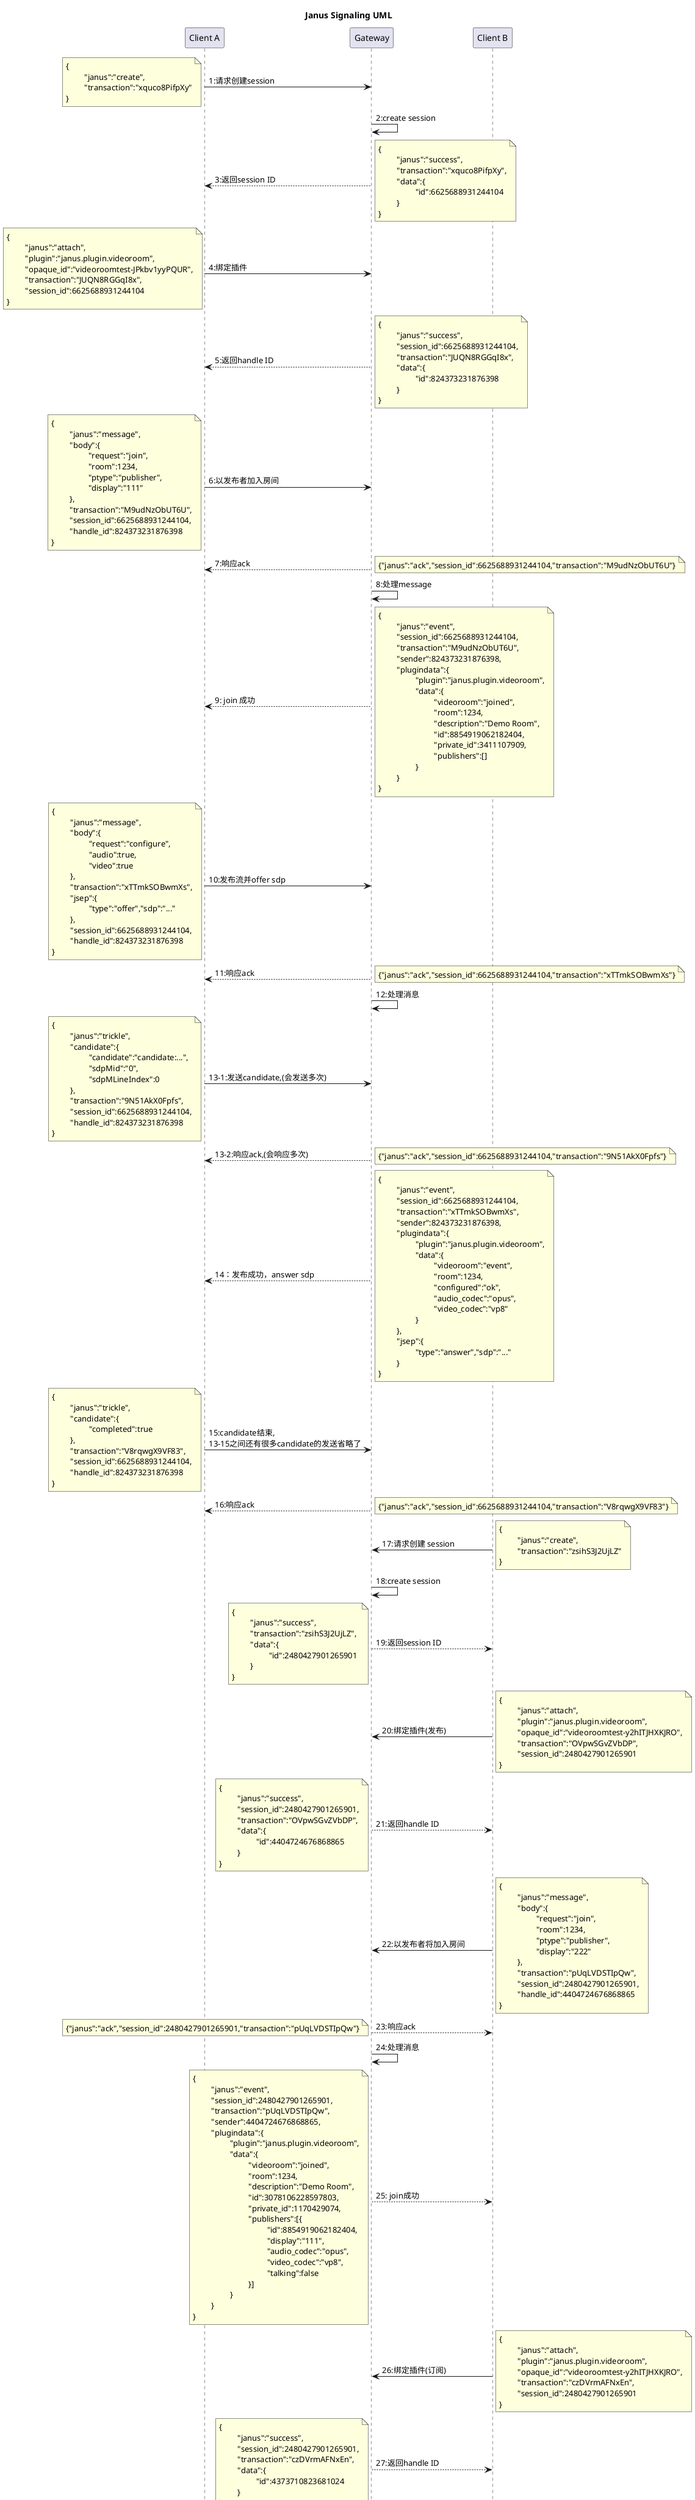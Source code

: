 @startuml

title Janus Signaling UML
participant "Client A" as PA order 1
participant Gateway order 2
participant "Client B" as PB order 3

'定义n为换行
!$n = "\r\n"
'定义tab为九个空格
!$tab = "         "
'定义ntb为换行+九个空格，用于格式化json
!$ntb = "\n         "
'定义nttb为换行+18个空格，用于格式化json
!$nttb = "\n                  "
'定义ntttb为换行+27个空格，用于格式化json
!$ntttb = "\n                           "
'定义nttttb为换行+36个空格，用于格式化json
!$nttttb = "\n                                    "

'PA 加入房间流程，这时房间还没有人,PA只需发布流
PA -> Gateway : 1:请求创建session
note left : {$ntb"janus":"create",$ntb"transaction":"xquco8PifpXy"$n} 
Gateway -> Gateway : 2:create session
Gateway --> PA : 3:返回session ID
note right : {$ntb"janus":"success",$ntb"transaction":"xquco8PifpXy",$ntb"data":{$nttb"id":6625688931244104 $ntb}$n}

PA -> Gateway : 4:绑定插件
note left : {$ntb"janus":"attach",$ntb"plugin":"janus.plugin.videoroom",$ntb"opaque_id":"videoroomtest-JPkbv1yyPQUR",$ntb"transaction":"JUQN8RGGqI8x",$ntb"session_id":6625688931244104 $n}
Gateway --> PA : 5:返回handle ID
note right : {$ntb"janus":"success",$ntb"session_id":6625688931244104,$ntb"transaction":"JUQN8RGGqI8x",$ntb"data":{$nttb"id":824373231876398 $ntb}$n}

PA -> Gateway : 6:以发布者加入房间
note left : {$ntb"janus":"message",$ntb"body":{$nttb"request":"join",$nttb"room":1234,$nttb"ptype":"publisher",$nttb"display":"111"$ntb},$ntb"transaction":"M9udNzObUT6U",$ntb"session_id":6625688931244104,$ntb"handle_id":824373231876398 $n}
Gateway --> PA : 7:响应ack
note right : {"janus":"ack","session_id":6625688931244104,"transaction":"M9udNzObUT6U"}
Gateway -> Gateway : 8:处理message
Gateway --> PA : 9: join 成功
note right : {$ntb"janus":"event",$ntb"session_id":6625688931244104,$ntb"transaction":"M9udNzObUT6U",$ntb"sender":824373231876398,$ntb"plugindata":{$nttb"plugin":"janus.plugin.videoroom",$nttb"data":{$ntttb"videoroom":"joined",$ntttb"room":1234,$ntttb"description":"Demo Room",$ntttb"id":8854919062182404,$ntttb"private_id":3411107909,$ntttb"publishers":[]$nttb}$ntb}$n}

PA -> Gateway : 10:发布流并offer sdp
note left : {$ntb"janus":"message",$ntb"body":{$nttb"request":"configure",$nttb"audio":true,$nttb"video":true $ntb},$ntb"transaction":"xTTmkSOBwmXs",$ntb"jsep":{$nttb"type":"offer","sdp":"..."$ntb},$ntb"session_id":6625688931244104,$ntb"handle_id":824373231876398 $n}
Gateway --> PA : 11:响应ack
note right : {"janus":"ack","session_id":6625688931244104,"transaction":"xTTmkSOBwmXs"}
Gateway -> Gateway : 12:处理消息
PA -> Gateway : 13-1:发送candidate,(会发送多次)
note left : {$ntb"janus":"trickle",$ntb"candidate":{$nttb"candidate":"candidate:...",$nttb"sdpMid":"0",$nttb"sdpMLineIndex":0 $ntb},$ntb"transaction":"9N51AkX0Fpfs",$ntb"session_id":6625688931244104,$ntb"handle_id":824373231876398 $n}
Gateway --> PA : 13-2:响应ack,(会响应多次)
note right : {"janus":"ack","session_id":6625688931244104,"transaction":"9N51AkX0Fpfs"}
Gateway --> PA : 14：发布成功，answer sdp
note right : {$ntb"janus":"event",$ntb"session_id":6625688931244104,$ntb"transaction":"xTTmkSOBwmXs",$ntb"sender":824373231876398,$ntb"plugindata":{$nttb"plugin":"janus.plugin.videoroom",$nttb"data":{$ntttb"videoroom":"event",$ntttb"room":1234,$ntttb"configured":"ok",$ntttb"audio_codec":"opus",$ntttb"video_codec":"vp8"$nttb}$ntb},$ntb"jsep":{$nttb"type":"answer","sdp":"..."$ntb}$n}
PA -> Gateway : 15:candidate结束,\n13-15之间还有很多candidate的发送省略了
note left : {$ntb"janus":"trickle",$ntb"candidate":{$nttb"completed":true $ntb},$ntb"transaction":"V8rqwgX9VF83",$ntb"session_id":6625688931244104,$ntb"handle_id":824373231876398 $n}
Gateway --> PA : 16:响应ack
note right : {"janus":"ack","session_id":6625688931244104,"transaction":"V8rqwgX9VF83"}

'PB 加入房间流程，这时PA已经在房间里,PB既需要发布流又需要订阅流
PB -> Gateway : 17:请求创建 session
note right : {$ntb"janus":"create",$ntb"transaction":"zsihS3J2UjLZ"$n}
Gateway -> Gateway : 18:create session
Gateway --> PB : 19:返回session ID
note left : {$ntb"janus":"success",$ntb"transaction":"zsihS3J2UjLZ",$ntb"data":{$nttb"id":2480427901265901 $ntb}$n}

PB -> Gateway : 20:绑定插件(发布)
note right : {$ntb"janus":"attach",$ntb"plugin":"janus.plugin.videoroom",$ntb"opaque_id":"videoroomtest-y2hITJHXKJRO",$ntb"transaction":"OVpwSGvZVbDP",$ntb"session_id":2480427901265901 $n}
Gateway --> PB : 21:返回handle ID
note left : {$ntb"janus":"success",$ntb"session_id":2480427901265901,$ntb"transaction":"OVpwSGvZVbDP",$ntb"data":{$nttb"id":4404724676868865 $ntb}$n}

PB -> Gateway : 22:以发布者将加入房间
note right : {$ntb"janus":"message",$ntb"body":{$nttb"request":"join",$nttb"room":1234,$nttb"ptype":"publisher",$nttb"display":"222"$ntb},$ntb"transaction":"pUqLVDSTIpQw",$ntb"session_id":2480427901265901,$ntb"handle_id":4404724676868865 $n}
Gateway --> PB : 23:响应ack
note left : {"janus":"ack","session_id":2480427901265901,"transaction":"pUqLVDSTIpQw"}
Gateway -> Gateway : 24:处理消息
Gateway --> PB : 25: join成功
note left : {$ntb"janus":"event",$ntb"session_id":2480427901265901,$ntb"transaction":"pUqLVDSTIpQw",$ntb"sender":4404724676868865,$ntb"plugindata":{$nttb"plugin":"janus.plugin.videoroom",$nttb"data":{$ntttb"videoroom":"joined",$ntttb"room":1234,$ntttb"description":"Demo Room",$ntttb"id":3078106228597803,$ntttb"private_id":1170429074,$ntttb"publishers":[{$nttttb"id":8854919062182404,$nttttb"display":"111",$nttttb"audio_codec":"opus",$nttttb"video_codec":"vp8",$nttttb"talking":false $ntttb}]$nttb}$ntb}$n}

PB -> Gateway : 26:绑定插件(订阅)
note right : {$ntb"janus":"attach",$ntb"plugin":"janus.plugin.videoroom",$ntb"opaque_id":"videoroomtest-y2hITJHXKJRO",$ntb"transaction":"czDVrmAFNxEn",$ntb"session_id":2480427901265901 $n}
Gateway --> PB : 27:返回handle ID
note left : {$ntb"janus":"success",$ntb"session_id":2480427901265901,$ntb"transaction":"czDVrmAFNxEn",$ntb"data":{$nttb"id":4373710823681024 $ntb}$n}

PB -> Gateway : 28:以订阅者加入房间
note right : {$ntb"janus":"message",$ntb"body":{$nttb"request":"join",$nttb"room":1234,$nttb"ptype":"subscriber",$nttb"feed":8854919062182404,$nttb"private_id":1170429074 $ntb},$ntb"transaction":"g2LA3wcreBG0",$ntb"session_id":2480427901265901,$ntb"handle_id":4373710823681024 $n}
Gateway --> PB : 29:响应ack
note left : {"janus":"ack","session_id":2480427901265901,"transaction":"g2LA3wcreBG0"}
Gateway -> Gateway : 30:处理message

PB -> Gateway : 31:发布流并offer sdp
note right : {$ntb"janus":"message",$ntb"body":{$nttb"request":"configure",$nttb"audio":true,$nttb"video":true $ntb},$ntb"transaction":"MmHbTRZA9Jl4",$ntb"jsep":{$nttb"type":"offer","sdp":"..."$ntb},$ntb"session_id ":2480427901265901,$ntb"handle_id ":4404724676868865 $n}
PB -> Gateway : 32:发布者发送candidate
note right : {$ntb"janus":"trickle",$ntb"candidate":{$nttb"candidate":"candidate:...",$nttb"sdpMid":"0",$nttb"sdpMLineIndex":0 $ntb},$ntb"transaction":"265QGtchXJjY",$ntb"session_id":2480427901265901,$ntb"handle_id":4404724676868865 $n}
Gateway --> PB : 33:响应ack(candidate)
note left : {"janus":"ack","session_id":2480427901265901,"transaction":"265QGtchXJjY"}
Gateway --> PB : 34:响应ack(offer)
note left : {"janus":"ack","session_id":2480427901265901,"transaction":"MmHbTRZA9Jl4"} 

Gateway --> PB : 35:订阅者join成功，offer sdp
note left : {$ntb"janus":"event",$ntb"session_id":2480427901265901,$ntb"transaction":"g2LA3wcreBG0",$ntb"sender":4373710823681024,$ntb"plugindata":{$nttb"plugin":"janus.plugin.videoroom",$nttb"data":{$ntttb"videoroom":"attached",$ntttb"room":1234,$ntttb"id":8854919062182404,$ntttb"display":"111"$nttb}$ntb},$ntb"jsep":{$nttb"type":"offer","sdp":"..."$ntb}$n}
Gateway --> PB : 36:发布成功，answer sdp
note left : {$ntb"janus":"event",$ntb"session_id":2480427901265901,$ntb"transaction":"MmHbTRZA9Jl4",$ntb"sender":4404724676868865,$ntb"plugindata":{$nttb"plugin":"janus.plugin.videoroom",$nttb"data":{$ntttb"videoroom":"event",$ntttb"room":1234,$ntttb"configured":"ok",$ntttb"audio_codec":"opus",$ntttb"video_codec":"vp8"$nttb}$ntb},$ntb"jsep":{$nttb"type":"answer","sdp":"..."$ntb}$n}

PB -> Gateway : 37:开始订阅,answer sdp
note right : {$ntb"janus":"message",$ntb"body":{$nttb"request":"start",$nttb"room":1234 $ntb},$ntb"transaction":"XI7lktMmu3ni",$ntb"jsep":{$nttb"type":"answer","sdp":"..."$ntb},$ntb"session_id":2480427901265901,$ntb"handle_id":4373710823681024 $n}
Gateway --> PB : 38:响应ack
note left : {"janus":"ack","session_id":2480427901265901,"transaction":"XI7lktMmu3ni"}
Gateway --> PB : 39:订阅成功
note left : {$ntb"janus":"event",$ntb"session_id":2480427901265901,$ntb"transaction":"XI7lktMmu3ni",$ntb"sender":4373710823681024,$ntb"plugindata":{$nttb"plugin":"janus.plugin.videoroom",$nttb"data":{$ntttb"videoroom":"event",$ntttb"room":1234,$ntttb"started":"ok"$nttb}$ntb}$n}
PB -> Gateway : 40:订阅者发送candidate
note right : {$ntb"janus":"trickle",$ntb"candidate":{$nttb"candidate":"candidate:...",$nttb"sdpMid":"audio",$nttb"sdpMLineIndex":0 $ntb},$ntb"transaction":"qEHTwRt5uhzG",$ntb"session_id":2480427901265901,$ntb"handle_id":4373710823681024 $n}
Gateway --> PB : 41:响应ack
note left : {"janus":"ack","session_id":2480427901265901,"transaction":"qEHTwRt5uhzG"}

PB -> Gateway : 42:发布者candidate 结束
note right : {$ntb"janus":"trickle",$ntb"candidate":{$nttb"completed":true $ntb},$ntb"transaction":"T9e22m0sDTJF",$ntb"session_id":2480427901265901,$ntb"handle_id":4404724676868865 $n}
Gateway --> PB : 43:响应ack
note left : {"janus":"ack","session_id":2480427901265901,"transaction":"T9e22m0sDTJF"}
PB -> Gateway : 44:订阅者candidate 结束
note right : {$ntb"janus":"trickle",$ntb"candidate":{$nttb"completed":true $ntb},$ntb"transaction":"GWSHHEGqDLof",$ntb"session_id":2480427901265901,$ntb"handle_id":4373710823681024 $n}
Gateway --> PB : 45:响应ack
note left : {"janus":"ack","session_id":2480427901265901,"transaction":"GWSHHEGqDLof"}

'PB发布流后PA端开始订阅
Gateway -> PA : 46:广播通知PA有人发布流
note right : {$ntb"janus":"event",$ntb"session_id":6625688931244104,$ntb"sender":824373231876398,$ntb"plugindata":{$nttb"plugin":"janus.plugin.videoroom",$nttb"data":{$ntttb"videoroom":"event",$ntttb"room":1234,$ntttb"publishers":[{$nttttb"id":3078106228597803,$nttttb"display":"222",$nttttb"audio_codec":"opus",$nttttb"video_codec":"vp8",$nttttb"talking":false $ntttb}]$nttb}$ntb}$n}
PA -> Gateway : 47:绑定插件(订阅)
note left : {$ntb"janus":"attach",$ntb"plugin":$ntb"janus.plugin.videoroom",$ntb"opaque_id":"videoroomtest-JPkbv1yyPQUR",$ntb"transaction":"M2rwmSrxvzWn",$ntb"session_id":6625688931244104 $n}
Gateway --> PA : 48:返回handle ID
note right : {$ntb"janus":"success",$ntb"session_id":6625688931244104,$ntb"transaction":"M2rwmSrxvzWn",$ntb"data":{$nttb"id":7963264770445835 $ntb}$n}

PA -> Gateway : 49:以订阅者加入房间
note left : {$ntb"janus":"message",$ntb"body":{$nttb"request":"join",$nttb"room":1234,$nttb"ptype":"subscriber",$nttb"feed":3078106228597803,$nttb"private_id":3411107909 $ntb},$ntb"transaction":"HDfTm54ELWCa",$ntb"session_id":6625688931244104,$ntb"handle_id":7963264770445835 $n}
Gateway --> PA : 50:响应ack
note right : {"janus":"ack","session_id":6625688931244104,"transaction":"HDfTm54ELWCa"}
Gateway --> PA : 51:订阅者join成功，offer sdp
note right : {$ntb"janus":"event",$ntb"session_id":6625688931244104,$ntb"transaction":"HDfTm54ELWCa",$ntb"sender":7963264770445835,$ntb"plugindata":{$nttb"plugin":"janus.plugin.videoroom",$nttb"data":{$ntttb"videoroom":"attached",$ntttb"room":1234,$ntttb"id":3078106228597803,$ntttb"display":"222"$nttb}$ntb},$ntb"jsep":{$nttb"type":"offer","sdp":"..."$ntb}$n}
PA -> Gateway : 52:开始订阅,并answer sdp
note left : {$ntb"janus":"message",$ntb"body":{$nttb"request":"start",$nttb"room":1234 $ntb},$ntb"transaction":"8XQ3BDlQqQVa",$ntb"jsep":{$nttb"type":"answer","sdp":"..."$ntb},$ntb"session_id":6625688931244104,$ntb"handle_id":7963264770445835 $n}
Gateway --> PA : 53:响应ack
note right : {"janus":"ack","session_id":6625688931244104,"transaction":"8XQ3BDlQqQVa"}
Gateway --> PA : 54：订阅成功
note right : {$ntb"janus":"event",$ntb"session_id":6625688931244104,$ntb"transaction":"8XQ3BDlQqQVa",$ntb"sender":7963264770445835,$ntb"plugindata":{$nttb"plugin":"janus.plugin.videoroom",$nttb"data":{$ntttb"videoroom":"event",$ntttb"room":1234,$ntttb"started":"ok"$nttb}$ntb}$n}

PA -> Gateway : 55:发送candidate
note left : {$ntb"janus":"trickle",$ntb"candidate":{$nttb"candidate":"candidate:...",$nttb"sdpMid":"audio",$nttb"sdpMLineIndex":0 $ntb},$ntb"transaction":"4aWxXAIz6uAg",$ntb"session_id":6625688931244104,$ntb"handle_id":7963264770445835 $n}
Gateway --> PA : 56:响应ack
note right : {"janus":"ack","session_id":6625688931244104,"transaction":"4aWxXAIz6uAg"}
PA -> Gateway : 57:candidate结束
note left : {$ntb"janus":"trickle",$ntb"candidate":{$nttb"completed":true $ntb},$ntb"transaction":"huRNGzDx0Ynq",$ntb"session_id":6625688931244104,$ntb"handle_id":7963264770445835 $n}
Gateway --> PA : 58:响应ack
note right : {"janus":"ack","session_id":6625688931244104,"transaction":"huRNGzDx0Ynq"}

'PB停止发布流并退出
PB -> Gateway : 59:停止发布流
note right : {$ntb"janus":"message",$ntb"body":{$nttb"request":"unpublish"$ntb},$ntb"transaction":"aVh8pPREYiU6",$ntb"session_id":2480427901265901,$ntb"handle_id":4404724676868865 $n}
Gateway --> PB : 60:响应ack
note left : {"janus":"ack","session_id":2480427901265901,"transaction":"aVh8pPREYiU6"}
Gateway -> PA : 61:广播通知PA有人停止发布流
note right : {$ntb"janus":"event",$ntb"session_id":6625688931244104,$ntb"sender":824373231876398,$ntb"plugindata":{$nttb"plugin":"janus.plugin.videoroom",$nttb"data":{$ntttb"videoroom":"event",$ntttb"room":1234,$ntttb"unpublished":3078106228597803 $nttb}$ntb}$n}
Gateway --> PB : 62:停止发布ok
note left : {$ntb"janus":"event",$ntb"session_id":2480427901265901,$ntb"transaction":"aVh8pPREYiU6",$ntb"sender":4404724676868865,$ntb"plugindata":{$nttb"plugin":"janus.plugin.videoroom",$nttb"data":{$ntttb"videoroom":"event",$ntttb"room":1234,$ntttb"unpublished":"ok"$nttb}$ntb}$n}

PA -> Gateway : 63:PA订阅者断开连接 
note left : {$ntb"janus":"detach",$ntb"transaction":"F1sep8Lu0K9m",$ntb"session_id":6625688931244104,$ntb"handle_id":7963264770445835 $n}
Gateway --> PA : 64:断开成功
note right : {$ntb"janus":"success",$ntb"session_id":6625688931244104,$ntb"transaction":"F1sep8Lu0K9m"$n}

PB -> Gateway : 65:PB退出,销毁session
note right : {$ntb"janus":"destroy",$ntb"transaction":"uQJVtjCezNGB",$ntb"session_id":2480427901265901 $n} 
Gateway --> PB : 66:PB销毁成功
note left : {$ntb"janus":"success",$ntb"session_id":2480427901265901,$ntb"transaction":"uQJVtjCezNGB"$n}

@enduml